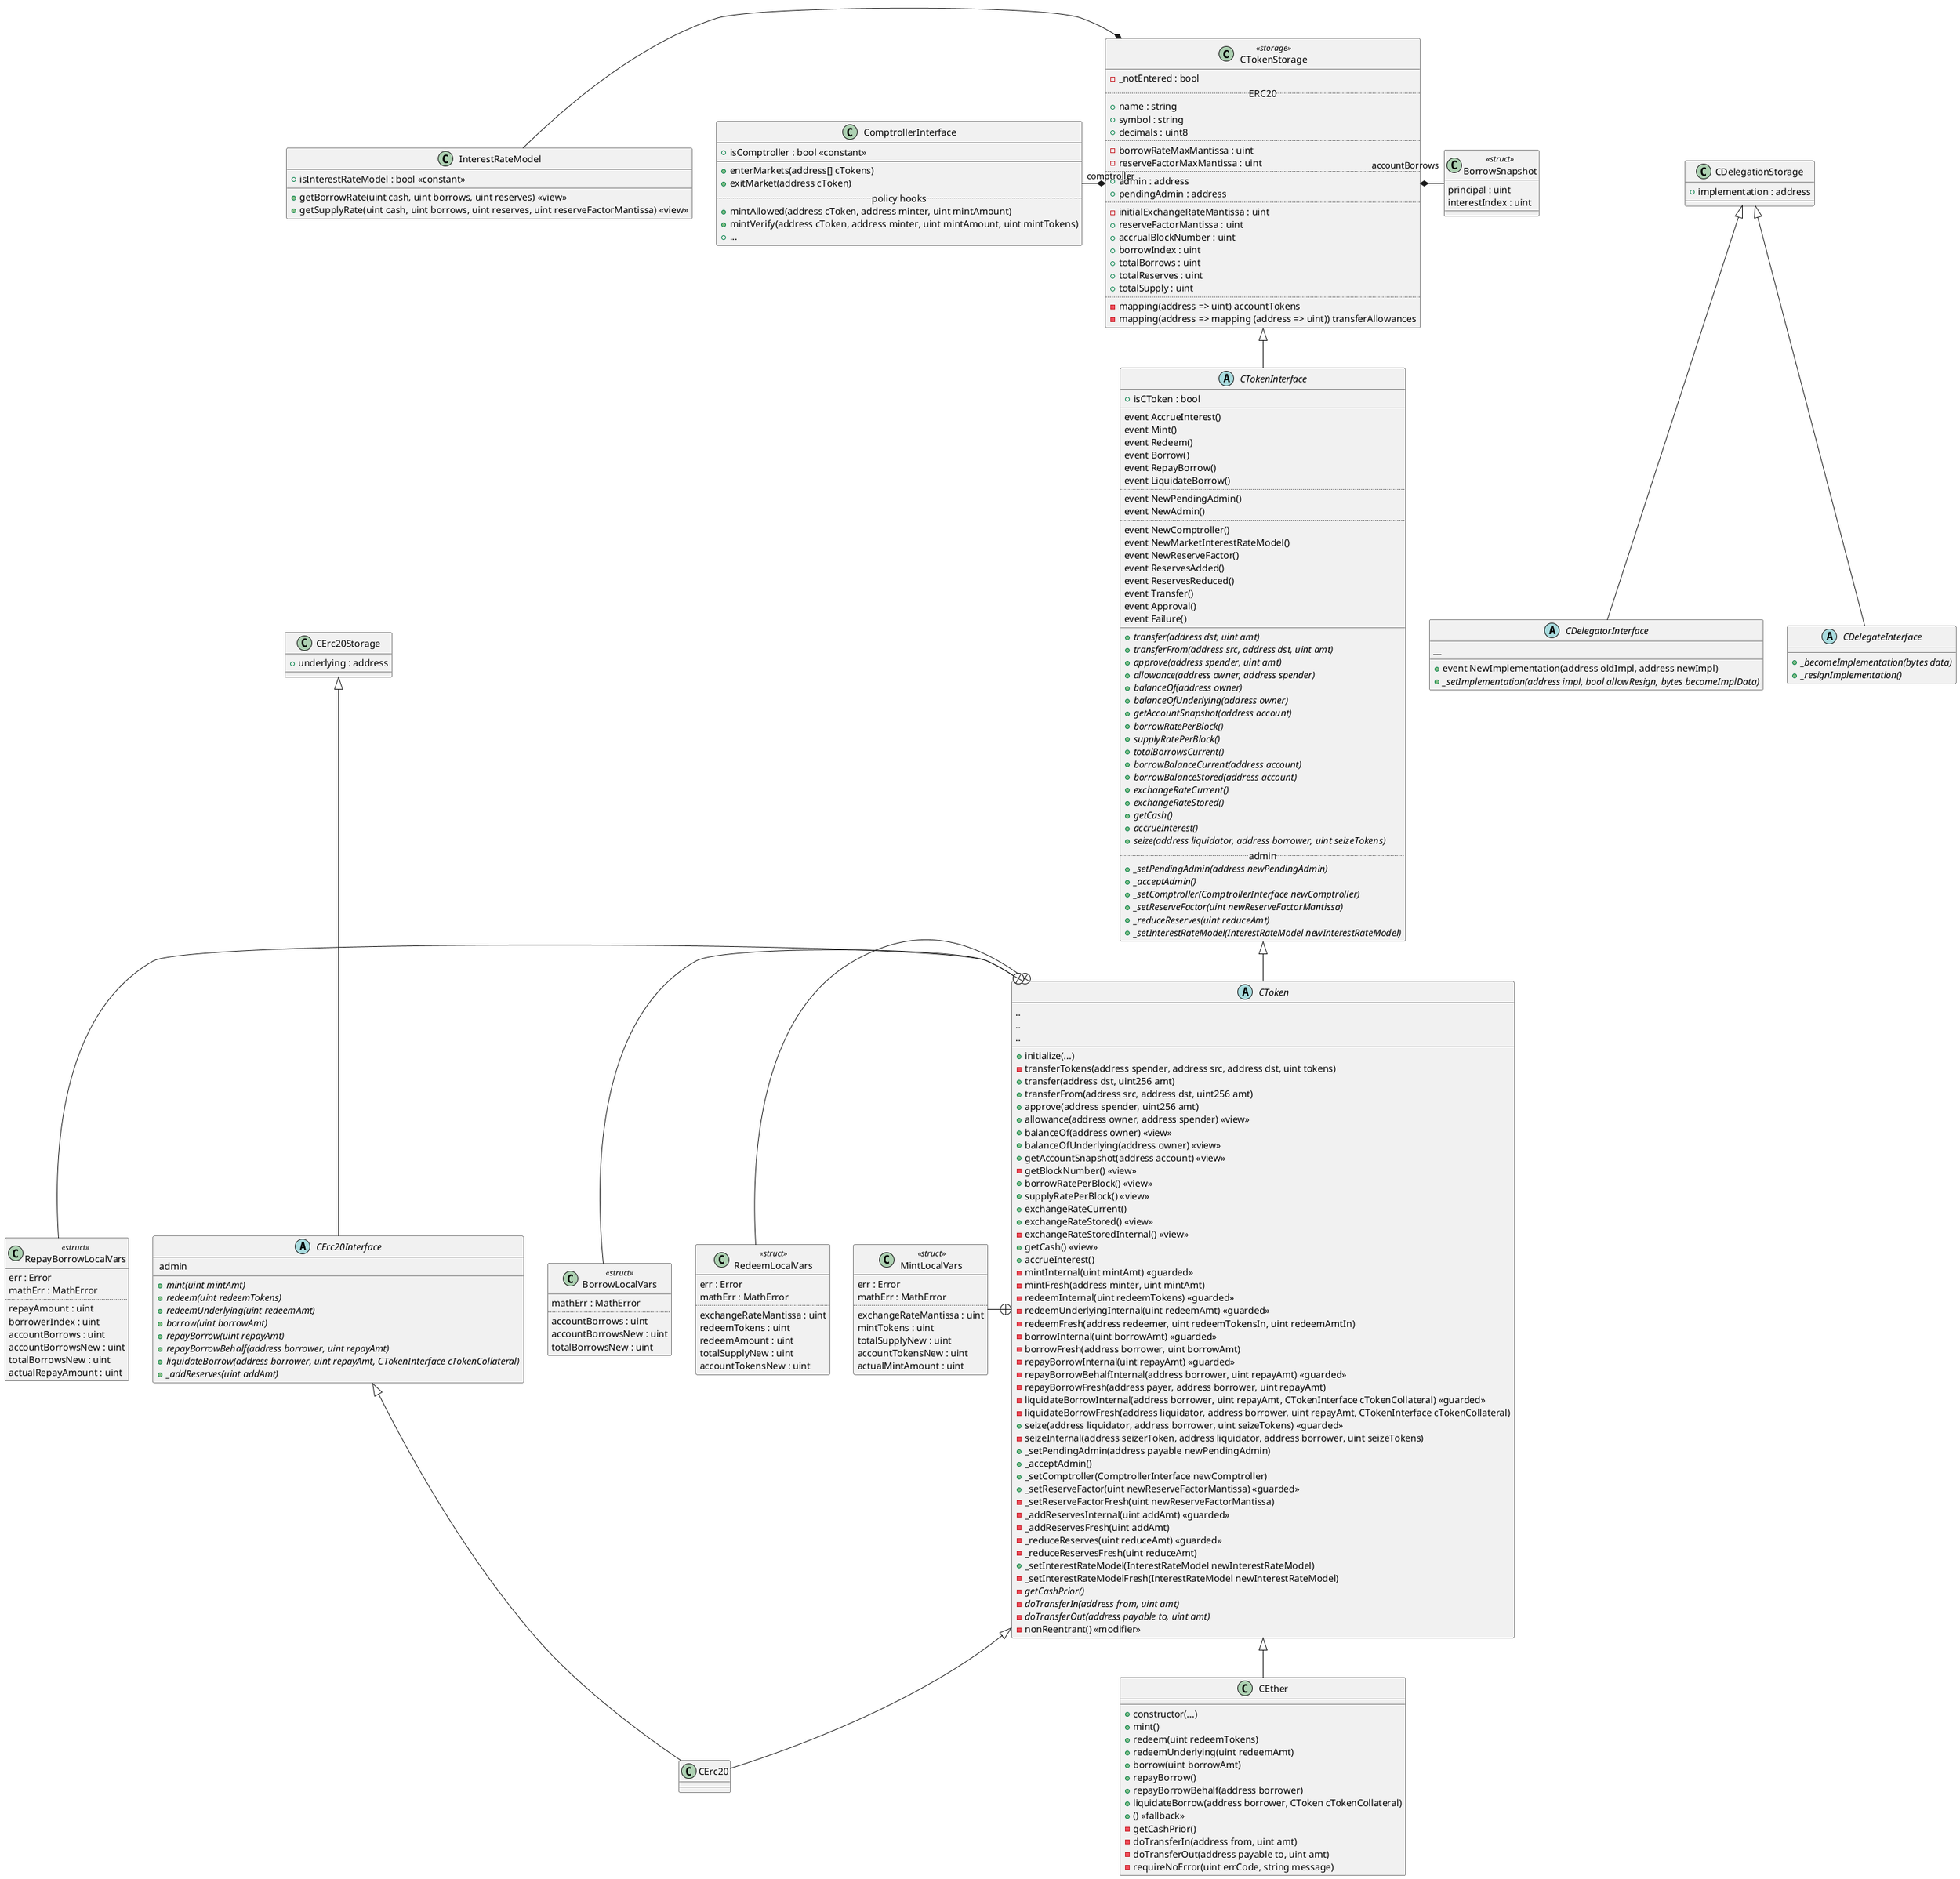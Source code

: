 @startuml

' Compound Protocol / Token Contracts
' self-contained borrowing and lending contracts
' https://github.com/compound-finance/compound-protocol/tree/v2.8.1/contracts

' https://plantuml.com/en/class-diagram
' https://plantuml-documentation.readthedocs.io/en/latest/formatting/all-skin-params.html
' https://plantuml-documentation.readthedocs.io/en/latest/formatting/all-skin-params.html#class

skinparam {
  'DefaultFontName Consolas
}

class CTokenStorage <<storage>> {
  - _notEntered : bool
  .. ERC20 ..
  + name : string
  + symbol : string
  + decimals : uint8
  ..
  - borrowRateMaxMantissa : uint
  - reserveFactorMaxMantissa : uint
  ..
  + admin : address
  + pendingAdmin : address
  ..
  - initialExchangeRateMantissa : uint
  + reserveFactorMantissa : uint
  + accrualBlockNumber : uint
  + borrowIndex : uint
  + totalBorrows : uint
  + totalReserves : uint
  + totalSupply : uint
  ..
  - mapping(address => uint) accountTokens
  - mapping(address => mapping (address => uint)) transferAllowances
}

class BorrowSnapshot <<struct>> {
  principal : uint
  interestIndex : uint
}

BorrowSnapshot "accountBorrows" --left--* CTokenStorage


interface ComptrollerInterface {
  + isComptroller : bool <<constant>>
  --
  + enterMarkets(address[] cTokens)
  + exitMarket(address cToken)
  .. policy hooks ..
  + mintAllowed(address cToken, address minter, uint mintAmount)
  + mintVerify(address cToken, address minter, uint mintAmount, uint mintTokens)
  + ...
}

interface InterestRateModel {
  + isInterestRateModel : bool <<constant>>
  __
  + getBorrowRate(uint cash, uint borrows, uint reserves) <<view>>
  + getSupplyRate(uint cash, uint borrows, uint reserves, uint reserveFactorMantissa) <<view>>
}


class CErc20Storage{
  + underlying : address
}


together {
  class ComptrollerInterface
  class InterestRateModel
}

CTokenStorage *-left- "comptroller" ComptrollerInterface
CTokenStorage *-left- InterestRateModel



abstract class CTokenInterface extends CTokenStorage{
  + isCToken : bool
  __
  event AccrueInterest()
  event Mint()
  event Redeem()
  event Borrow()
  event RepayBorrow()
  event LiquidateBorrow()
  ..
  event NewPendingAdmin()
  event NewAdmin()
  ..
  event NewComptroller()
  event NewMarketInterestRateModel()
  event NewReserveFactor()
  event ReservesAdded()
  event ReservesReduced()
  event Transfer()
  event Approval()
  event Failure()
  __
  + {abstract} transfer(address dst, uint amt)
  + {abstract} transferFrom(address src, address dst, uint amt)
  + {abstract} approve(address spender, uint amt)
  + {abstract} allowance(address owner, address spender)
  + {abstract} balanceOf(address owner)
  + {abstract} balanceOfUnderlying(address owner)
  + {abstract} getAccountSnapshot(address account)
  + {abstract} borrowRatePerBlock()
  + {abstract} supplyRatePerBlock()
  + {abstract} totalBorrowsCurrent()
  + {abstract} borrowBalanceCurrent(address account)
  + {abstract} borrowBalanceStored(address account)
  + {abstract} exchangeRateCurrent()
  + {abstract} exchangeRateStored()
  + {abstract} getCash()
  + {abstract} accrueInterest()
  + {abstract} seize(address liquidator, address borrower, uint seizeTokens)
  .. admin ..
  + {abstract} _setPendingAdmin(address newPendingAdmin)
  + {abstract} _acceptAdmin()
  + {abstract} _setComptroller(ComptrollerInterface newComptroller)
  + {abstract} _setReserveFactor(uint newReserveFactorMantissa)
  + {abstract} _reduceReserves(uint reduceAmt)
  + {abstract} _setInterestRateModel(InterestRateModel newInterestRateModel)
}



abstract class CErc20Interface extends CErc20Storage{

  + {abstract} mint(uint mintAmt)
  + {abstract} redeem(uint redeemTokens)
  + {abstract} redeemUnderlying(uint redeemAmt)
  + {abstract} borrow(uint borrowAmt)
  + {abstract} repayBorrow(uint repayAmt)
  + {abstract} repayBorrowBehalf(address borrower, uint repayAmt)
  + {abstract} liquidateBorrow(address borrower, uint repayAmt, CTokenInterface cTokenCollateral)
  .. admin ..
  + {abstract} _addReserves(uint addAmt)

}

class CDelegationStorage{
  + implementation : address
}

abstract class CDelegatorInterface extends CDelegationStorage{

  + event NewImplementation(address oldImpl, address newImpl)
  __
  + {abstract} _setImplementation(address impl, bool allowResign, bytes becomeImplData)

}

abstract class CDelegateInterface extends CDelegationStorage{

  + {abstract} _becomeImplementation(bytes data)
  + {abstract} _resignImplementation()
}


' https://github.com/compound-finance/compound-protocol/blob/v2.8.1/contracts/CToken.sol
abstract class CToken extends CTokenInterface{

  '+ initialize(ComptrollerInterface comptroller_, InterestRateModel interestRateModel_, uint initialExchangeRateMantissa_, string name_, string symbol_, uint8 decimals_)
  + initialize(...)
  - transferTokens(address spender, address src, address dst, uint tokens)
  + transfer(address dst, uint256 amt)
  + transferFrom(address src, address dst, uint256 amt)
  + approve(address spender, uint256 amt)
  + allowance(address owner, address spender) <<view>>
  + balanceOf(address owner) <<view>>
  + balanceOfUnderlying(address owner) <<view>>
  + getAccountSnapshot(address account) <<view>>
  - getBlockNumber() <<view>>
  + borrowRatePerBlock() <<view>>
  + supplyRatePerBlock() <<view>>
  + exchangeRateCurrent()
  + exchangeRateStored() <<view>>
  - exchangeRateStoredInternal() <<view>>
  + getCash() <<view>>
  + accrueInterest()
  - mintInternal(uint mintAmt) <<guarded>>
  - mintFresh(address minter, uint mintAmt)
  - redeemInternal(uint redeemTokens) <<guarded>>
  - redeemUnderlyingInternal(uint redeemAmt) <<guarded>>
  - redeemFresh(address redeemer, uint redeemTokensIn, uint redeemAmtIn)
  - borrowInternal(uint borrowAmt) <<guarded>>
  - borrowFresh(address borrower, uint borrowAmt)
  - repayBorrowInternal(uint repayAmt) <<guarded>>
  - repayBorrowBehalfInternal(address borrower, uint repayAmt) <<guarded>>
  - repayBorrowFresh(address payer, address borrower, uint repayAmt)
  - liquidateBorrowInternal(address borrower, uint repayAmt, CTokenInterface cTokenCollateral) <<guarded>>
  - liquidateBorrowFresh(address liquidator, address borrower, uint repayAmt, CTokenInterface cTokenCollateral)
  + seize(address liquidator, address borrower, uint seizeTokens) <<guarded>>
  - seizeInternal(address seizerToken, address liquidator, address borrower, uint seizeTokens)
  ..
  + _setPendingAdmin(address payable newPendingAdmin)
  + _acceptAdmin()
  + _setComptroller(ComptrollerInterface newComptroller)
  + _setReserveFactor(uint newReserveFactorMantissa) <<guarded>>
  - _setReserveFactorFresh(uint newReserveFactorMantissa)
  - _addReservesInternal(uint addAmt) <<guarded>>
  - _addReservesFresh(uint addAmt)
  - _reduceReserves(uint reduceAmt) <<guarded>>
  - _reduceReservesFresh(uint reduceAmt)
  + _setInterestRateModel(InterestRateModel newInterestRateModel)
  - _setInterestRateModelFresh(InterestRateModel newInterestRateModel)
  ..
  - {abstract} getCashPrior()
  - {abstract} doTransferIn(address from, uint amt)
  - {abstract} doTransferOut(address payable to, uint amt)
  ..
  - nonReentrant() <<modifier>>

}


class MintLocalVars <<struct>>{
  err : Error
  mathErr : MathError
  ..
  exchangeRateMantissa : uint
  mintTokens : uint
  totalSupplyNew : uint
  accountTokensNew : uint
  actualMintAmount : uint
}

class RedeemLocalVars <<struct>>{
  err : Error
  mathErr : MathError
  ..
  exchangeRateMantissa : uint
  redeemTokens : uint
  redeemAmount : uint
  totalSupplyNew : uint
  accountTokensNew : uint
}


class BorrowLocalVars <<struct>>{
  mathErr : MathError
  ..
  accountBorrows : uint
  accountBorrowsNew : uint
  totalBorrowsNew : uint
}

class RepayBorrowLocalVars <<struct>>{
  err : Error
  mathErr : MathError
  ..
  repayAmount : uint
  borrowerIndex : uint
  accountBorrows : uint
  accountBorrowsNew : uint
  totalBorrowsNew : uint
  actualRepayAmount : uint
}


together {
  class MintLocalVars
  class RedeemLocalVars
  class BorrowLocalVars
  class RepayBorrowLocalVars
}

CToken +-left- MintLocalVars
CToken +-left- RedeemLocalVars
CToken +-left- BorrowLocalVars
CToken +-left- RepayBorrowLocalVars

' https://github.com/compound-finance/compound-protocol/blob/v2.8.1/contracts/CEther.sol
class CEther extends CToken{
  '+ constructor(ComptrollerInterface comptroller_, InterestRateModel interestRateModel_, uint initExchangeRateMantissa_, string name_, string symbol_, uint8 decimals_, address admin_)
  + constructor(...)
  + mint()
  + redeem(uint redeemTokens)
  + redeemUnderlying(uint redeemAmt)
  + borrow(uint borrowAmt)
  + repayBorrow()
  + repayBorrowBehalf(address borrower)
  + liquidateBorrow(address borrower, CToken cTokenCollateral)
  + () <<fallback>>
  - getCashPrior()
  - doTransferIn(address from, uint amt)
  - doTransferOut(address payable to, uint amt)
  - requireNoError(uint errCode, string message)
}


' https://github.com/compound-finance/compound-protocol/blob/v2.8.1/contracts/CErc20.sol
class CErc20 extends CToken, CErc20Interface {


}



@enduml